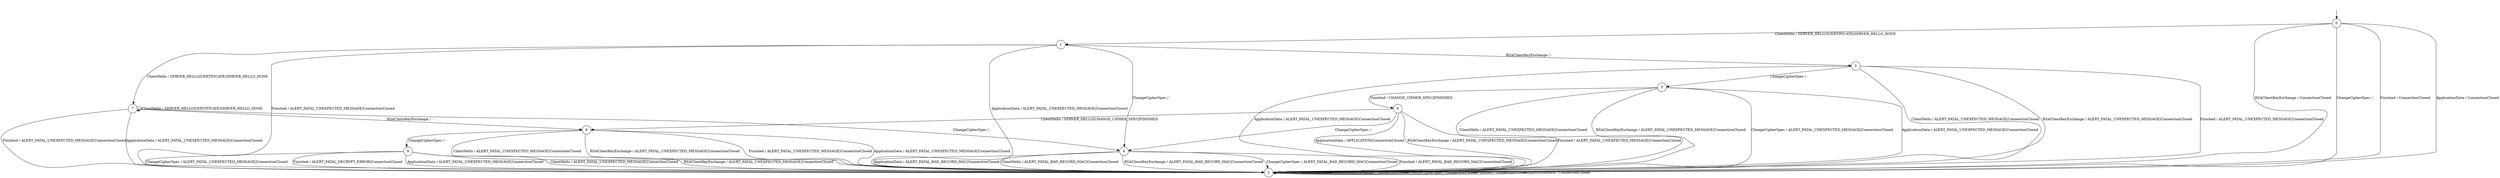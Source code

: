 digraph g {
__start0 [label="" shape="none"];

	s0 [shape="circle" label="0"];
	s1 [shape="circle" label="1"];
	s2 [shape="circle" label="2"];
	s3 [shape="circle" label="3"];
	s4 [shape="circle" label="4"];
	s5 [shape="circle" label="5"];
	s6 [shape="circle" label="6"];
	s7 [shape="circle" label="7"];
	s8 [shape="circle" label="8"];
	s9 [shape="circle" label="9"];
	s0 -> s1 [label="ClientHello / SERVER_HELLO|CERTIFICATE|SERVER_HELLO_DONE"];
	s0 -> s2 [label="RSAClientKeyExchange / ConnectionClosed"];
	s0 -> s2 [label="ChangeCipherSpec / -"];
	s0 -> s2 [label="Finished / ConnectionClosed"];
	s0 -> s2 [label="ApplicationData / ConnectionClosed"];
	s1 -> s7 [label="ClientHello / SERVER_HELLO|CERTIFICATE|SERVER_HELLO_DONE"];
	s1 -> s3 [label="RSAClientKeyExchange / -"];
	s1 -> s4 [label="ChangeCipherSpec / -"];
	s1 -> s2 [label="Finished / ALERT_FATAL_UNEXPECTED_MESSAGE|ConnectionClosed"];
	s1 -> s2 [label="ApplicationData / ALERT_FATAL_UNEXPECTED_MESSAGE|ConnectionClosed"];
	s2 -> s2 [label="ClientHello / ConnectionClosed"];
	s2 -> s2 [label="RSAClientKeyExchange / ConnectionClosed"];
	s2 -> s2 [label="ChangeCipherSpec / ConnectionClosed"];
	s2 -> s2 [label="Finished / ConnectionClosed"];
	s2 -> s2 [label="ApplicationData / ConnectionClosed"];
	s3 -> s2 [label="ClientHello / ALERT_FATAL_UNEXPECTED_MESSAGE|ConnectionClosed"];
	s3 -> s2 [label="RSAClientKeyExchange / ALERT_FATAL_UNEXPECTED_MESSAGE|ConnectionClosed"];
	s3 -> s5 [label="ChangeCipherSpec / -"];
	s3 -> s2 [label="Finished / ALERT_FATAL_UNEXPECTED_MESSAGE|ConnectionClosed"];
	s3 -> s2 [label="ApplicationData / ALERT_FATAL_UNEXPECTED_MESSAGE|ConnectionClosed"];
	s4 -> s2 [label="ClientHello / ALERT_FATAL_BAD_RECORD_MAC|ConnectionClosed"];
	s4 -> s2 [label="RSAClientKeyExchange / ALERT_FATAL_BAD_RECORD_MAC|ConnectionClosed"];
	s4 -> s2 [label="ChangeCipherSpec / ALERT_FATAL_BAD_RECORD_MAC|ConnectionClosed"];
	s4 -> s2 [label="Finished / ALERT_FATAL_BAD_RECORD_MAC|ConnectionClosed"];
	s4 -> s2 [label="ApplicationData / ALERT_FATAL_BAD_RECORD_MAC|ConnectionClosed"];
	s5 -> s2 [label="ClientHello / ALERT_FATAL_UNEXPECTED_MESSAGE|ConnectionClosed"];
	s5 -> s2 [label="RSAClientKeyExchange / ALERT_FATAL_UNEXPECTED_MESSAGE|ConnectionClosed"];
	s5 -> s2 [label="ChangeCipherSpec / ALERT_FATAL_UNEXPECTED_MESSAGE|ConnectionClosed"];
	s5 -> s6 [label="Finished / CHANGE_CIPHER_SPEC|FINISHED"];
	s5 -> s2 [label="ApplicationData / ALERT_FATAL_UNEXPECTED_MESSAGE|ConnectionClosed"];
	s6 -> s8 [label="ClientHello / SERVER_HELLO|CHANGE_CIPHER_SPEC|FINISHED"];
	s6 -> s2 [label="RSAClientKeyExchange / ALERT_FATAL_UNEXPECTED_MESSAGE|ConnectionClosed"];
	s6 -> s4 [label="ChangeCipherSpec / -"];
	s6 -> s2 [label="Finished / ALERT_FATAL_UNEXPECTED_MESSAGE|ConnectionClosed"];
	s6 -> s2 [label="ApplicationData / APPLICATION|ConnectionClosed"];
	s7 -> s7 [label="ClientHello / SERVER_HELLO|CERTIFICATE|SERVER_HELLO_DONE"];
	s7 -> s8 [label="RSAClientKeyExchange / -"];
	s7 -> s4 [label="ChangeCipherSpec / -"];
	s7 -> s2 [label="Finished / ALERT_FATAL_UNEXPECTED_MESSAGE|ConnectionClosed"];
	s7 -> s2 [label="ApplicationData / ALERT_FATAL_UNEXPECTED_MESSAGE|ConnectionClosed"];
	s8 -> s2 [label="ClientHello / ALERT_FATAL_UNEXPECTED_MESSAGE|ConnectionClosed"];
	s8 -> s2 [label="RSAClientKeyExchange / ALERT_FATAL_UNEXPECTED_MESSAGE|ConnectionClosed"];
	s8 -> s9 [label="ChangeCipherSpec / -"];
	s8 -> s2 [label="Finished / ALERT_FATAL_UNEXPECTED_MESSAGE|ConnectionClosed"];
	s8 -> s2 [label="ApplicationData / ALERT_FATAL_UNEXPECTED_MESSAGE|ConnectionClosed"];
	s9 -> s2 [label="ClientHello / ALERT_FATAL_UNEXPECTED_MESSAGE|ConnectionClosed"];
	s9 -> s2 [label="RSAClientKeyExchange / ALERT_FATAL_UNEXPECTED_MESSAGE|ConnectionClosed"];
	s9 -> s2 [label="ChangeCipherSpec / ALERT_FATAL_UNEXPECTED_MESSAGE|ConnectionClosed"];
	s9 -> s2 [label="Finished / ALERT_FATAL_DECRYPT_ERROR|ConnectionClosed"];
	s9 -> s2 [label="ApplicationData / ALERT_FATAL_UNEXPECTED_MESSAGE|ConnectionClosed"];

__start0 -> s0;
}

